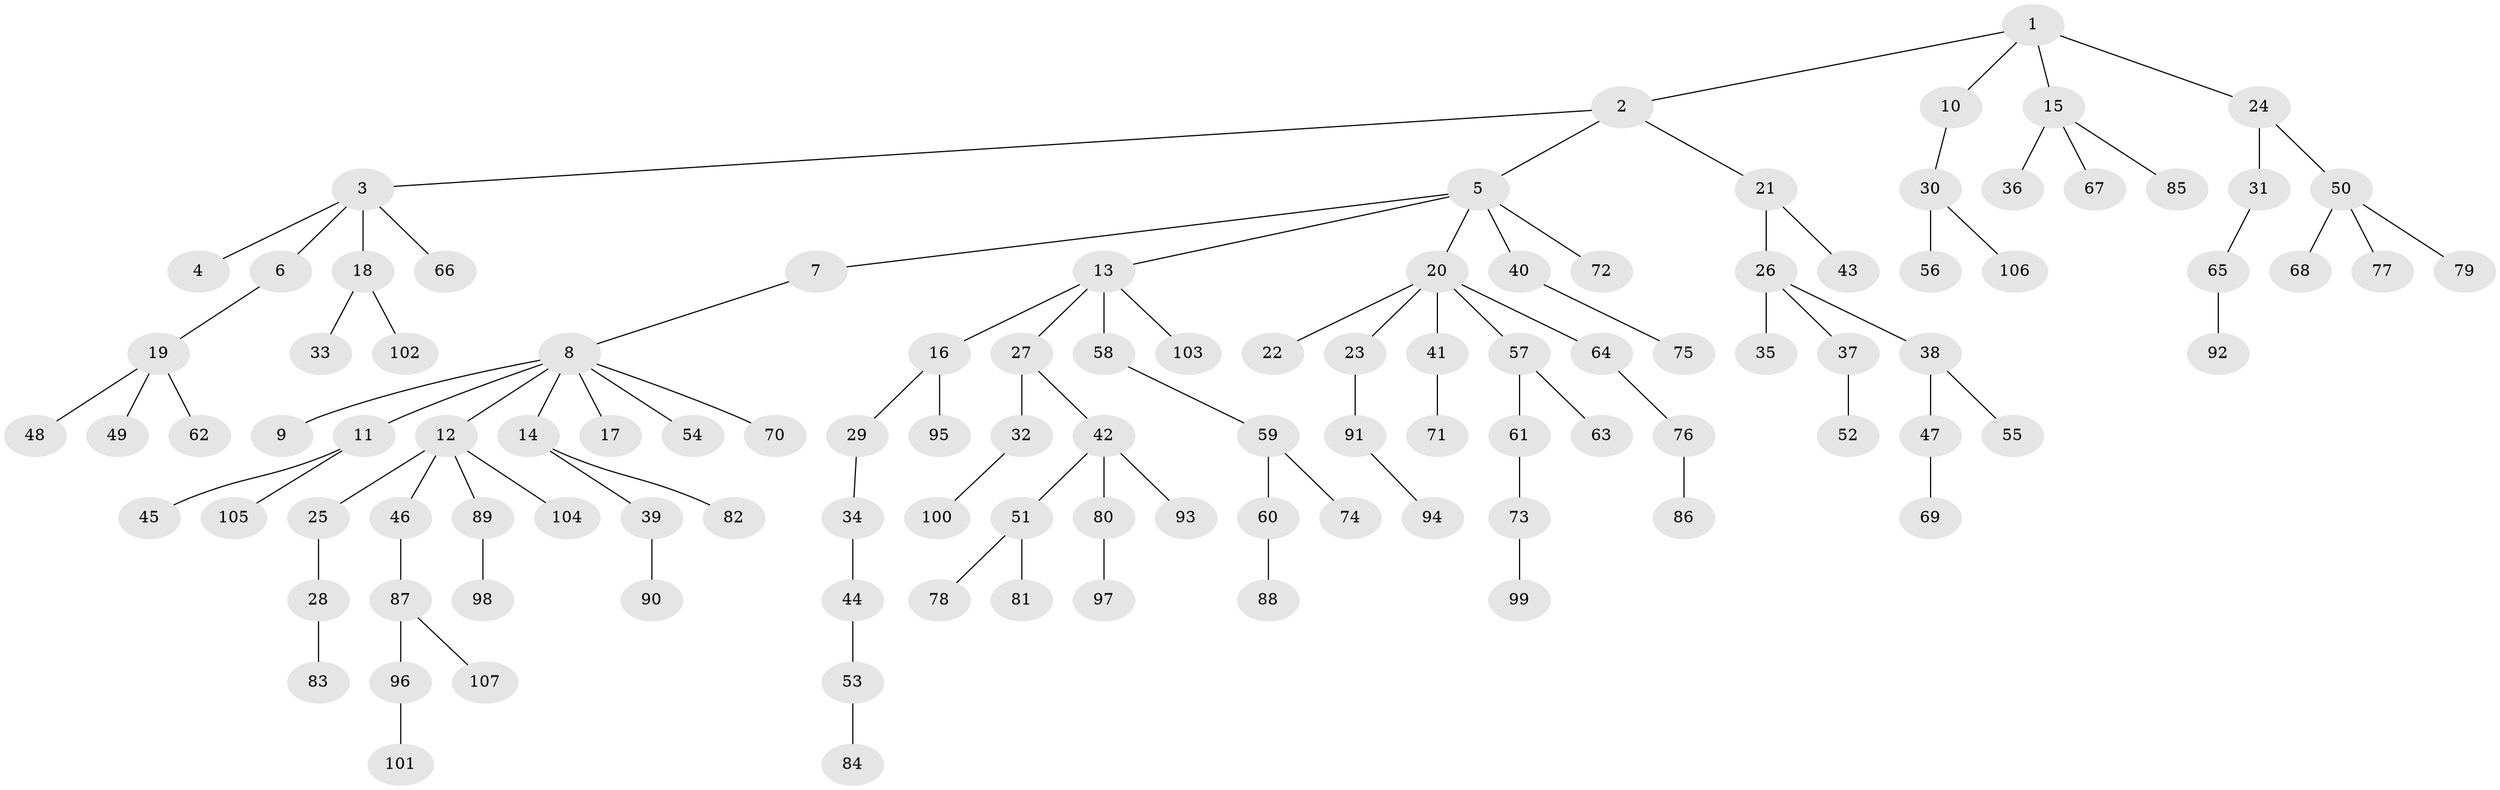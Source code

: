 // Generated by graph-tools (version 1.1) at 2025/54/03/09/25 04:54:01]
// undirected, 107 vertices, 106 edges
graph export_dot {
graph [start="1"]
  node [color=gray90,style=filled];
  1;
  2;
  3;
  4;
  5;
  6;
  7;
  8;
  9;
  10;
  11;
  12;
  13;
  14;
  15;
  16;
  17;
  18;
  19;
  20;
  21;
  22;
  23;
  24;
  25;
  26;
  27;
  28;
  29;
  30;
  31;
  32;
  33;
  34;
  35;
  36;
  37;
  38;
  39;
  40;
  41;
  42;
  43;
  44;
  45;
  46;
  47;
  48;
  49;
  50;
  51;
  52;
  53;
  54;
  55;
  56;
  57;
  58;
  59;
  60;
  61;
  62;
  63;
  64;
  65;
  66;
  67;
  68;
  69;
  70;
  71;
  72;
  73;
  74;
  75;
  76;
  77;
  78;
  79;
  80;
  81;
  82;
  83;
  84;
  85;
  86;
  87;
  88;
  89;
  90;
  91;
  92;
  93;
  94;
  95;
  96;
  97;
  98;
  99;
  100;
  101;
  102;
  103;
  104;
  105;
  106;
  107;
  1 -- 2;
  1 -- 10;
  1 -- 15;
  1 -- 24;
  2 -- 3;
  2 -- 5;
  2 -- 21;
  3 -- 4;
  3 -- 6;
  3 -- 18;
  3 -- 66;
  5 -- 7;
  5 -- 13;
  5 -- 20;
  5 -- 40;
  5 -- 72;
  6 -- 19;
  7 -- 8;
  8 -- 9;
  8 -- 11;
  8 -- 12;
  8 -- 14;
  8 -- 17;
  8 -- 54;
  8 -- 70;
  10 -- 30;
  11 -- 45;
  11 -- 105;
  12 -- 25;
  12 -- 46;
  12 -- 89;
  12 -- 104;
  13 -- 16;
  13 -- 27;
  13 -- 58;
  13 -- 103;
  14 -- 39;
  14 -- 82;
  15 -- 36;
  15 -- 67;
  15 -- 85;
  16 -- 29;
  16 -- 95;
  18 -- 33;
  18 -- 102;
  19 -- 48;
  19 -- 49;
  19 -- 62;
  20 -- 22;
  20 -- 23;
  20 -- 41;
  20 -- 57;
  20 -- 64;
  21 -- 26;
  21 -- 43;
  23 -- 91;
  24 -- 31;
  24 -- 50;
  25 -- 28;
  26 -- 35;
  26 -- 37;
  26 -- 38;
  27 -- 32;
  27 -- 42;
  28 -- 83;
  29 -- 34;
  30 -- 56;
  30 -- 106;
  31 -- 65;
  32 -- 100;
  34 -- 44;
  37 -- 52;
  38 -- 47;
  38 -- 55;
  39 -- 90;
  40 -- 75;
  41 -- 71;
  42 -- 51;
  42 -- 80;
  42 -- 93;
  44 -- 53;
  46 -- 87;
  47 -- 69;
  50 -- 68;
  50 -- 77;
  50 -- 79;
  51 -- 78;
  51 -- 81;
  53 -- 84;
  57 -- 61;
  57 -- 63;
  58 -- 59;
  59 -- 60;
  59 -- 74;
  60 -- 88;
  61 -- 73;
  64 -- 76;
  65 -- 92;
  73 -- 99;
  76 -- 86;
  80 -- 97;
  87 -- 96;
  87 -- 107;
  89 -- 98;
  91 -- 94;
  96 -- 101;
}
